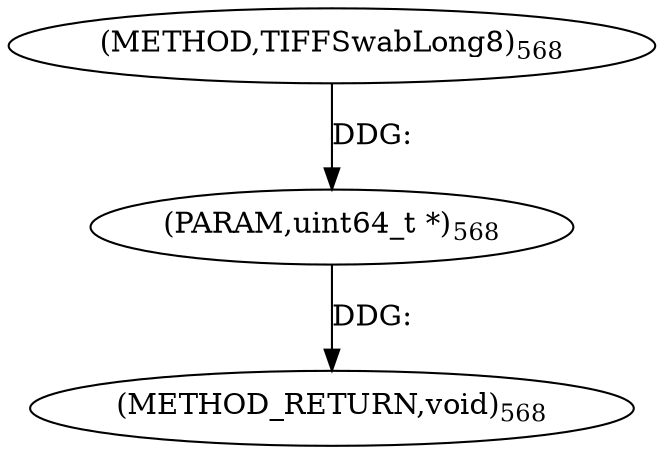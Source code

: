 digraph "TIFFSwabLong8" {  
"9213" [label = <(METHOD,TIFFSwabLong8)<SUB>568</SUB>> ]
"9215" [label = <(METHOD_RETURN,void)<SUB>568</SUB>> ]
"9214" [label = <(PARAM,uint64_t *)<SUB>568</SUB>> ]
  "9214" -> "9215"  [ label = "DDG: "] 
  "9213" -> "9214"  [ label = "DDG: "] 
}
